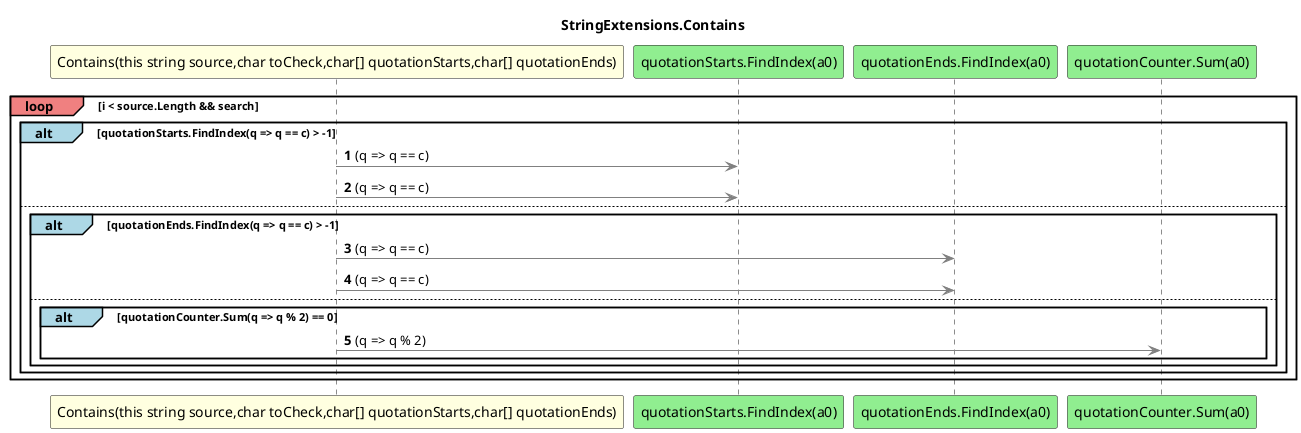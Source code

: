 @startuml StringExtensions.Contains
title StringExtensions.Contains
participant "Contains(this string source,char toCheck,char[] quotationStarts,char[] quotationEnds)" as Contains_p0_p1_p2_p3 #LightYellow
participant "quotationStarts.FindIndex(a0)" as quotationStarts_FindIndex_a0 #LightGreen
participant "quotationEnds.FindIndex(a0)" as quotationEnds_FindIndex_a0 #LightGreen
participant "quotationCounter.Sum(a0)" as quotationCounter_Sum_a0 #LightGreen
autonumber
loop#LightCoral i < source.Length && search
    alt#LightBlue quotationStarts.FindIndex(q => q == c) > -1
        Contains_p0_p1_p2_p3 -[#grey]> quotationStarts_FindIndex_a0 : (q => q == c)
        Contains_p0_p1_p2_p3 -[#grey]> quotationStarts_FindIndex_a0 : (q => q == c)
        else
            alt#LightBlue quotationEnds.FindIndex(q => q == c) > -1
                Contains_p0_p1_p2_p3 -[#grey]> quotationEnds_FindIndex_a0 : (q => q == c)
                Contains_p0_p1_p2_p3 -[#grey]> quotationEnds_FindIndex_a0 : (q => q == c)
                else
                    alt#LightBlue quotationCounter.Sum(q => q % 2) == 0
                        Contains_p0_p1_p2_p3 -[#grey]> quotationCounter_Sum_a0 : (q => q % 2)
                    end
            end
    end
end
@enduml
